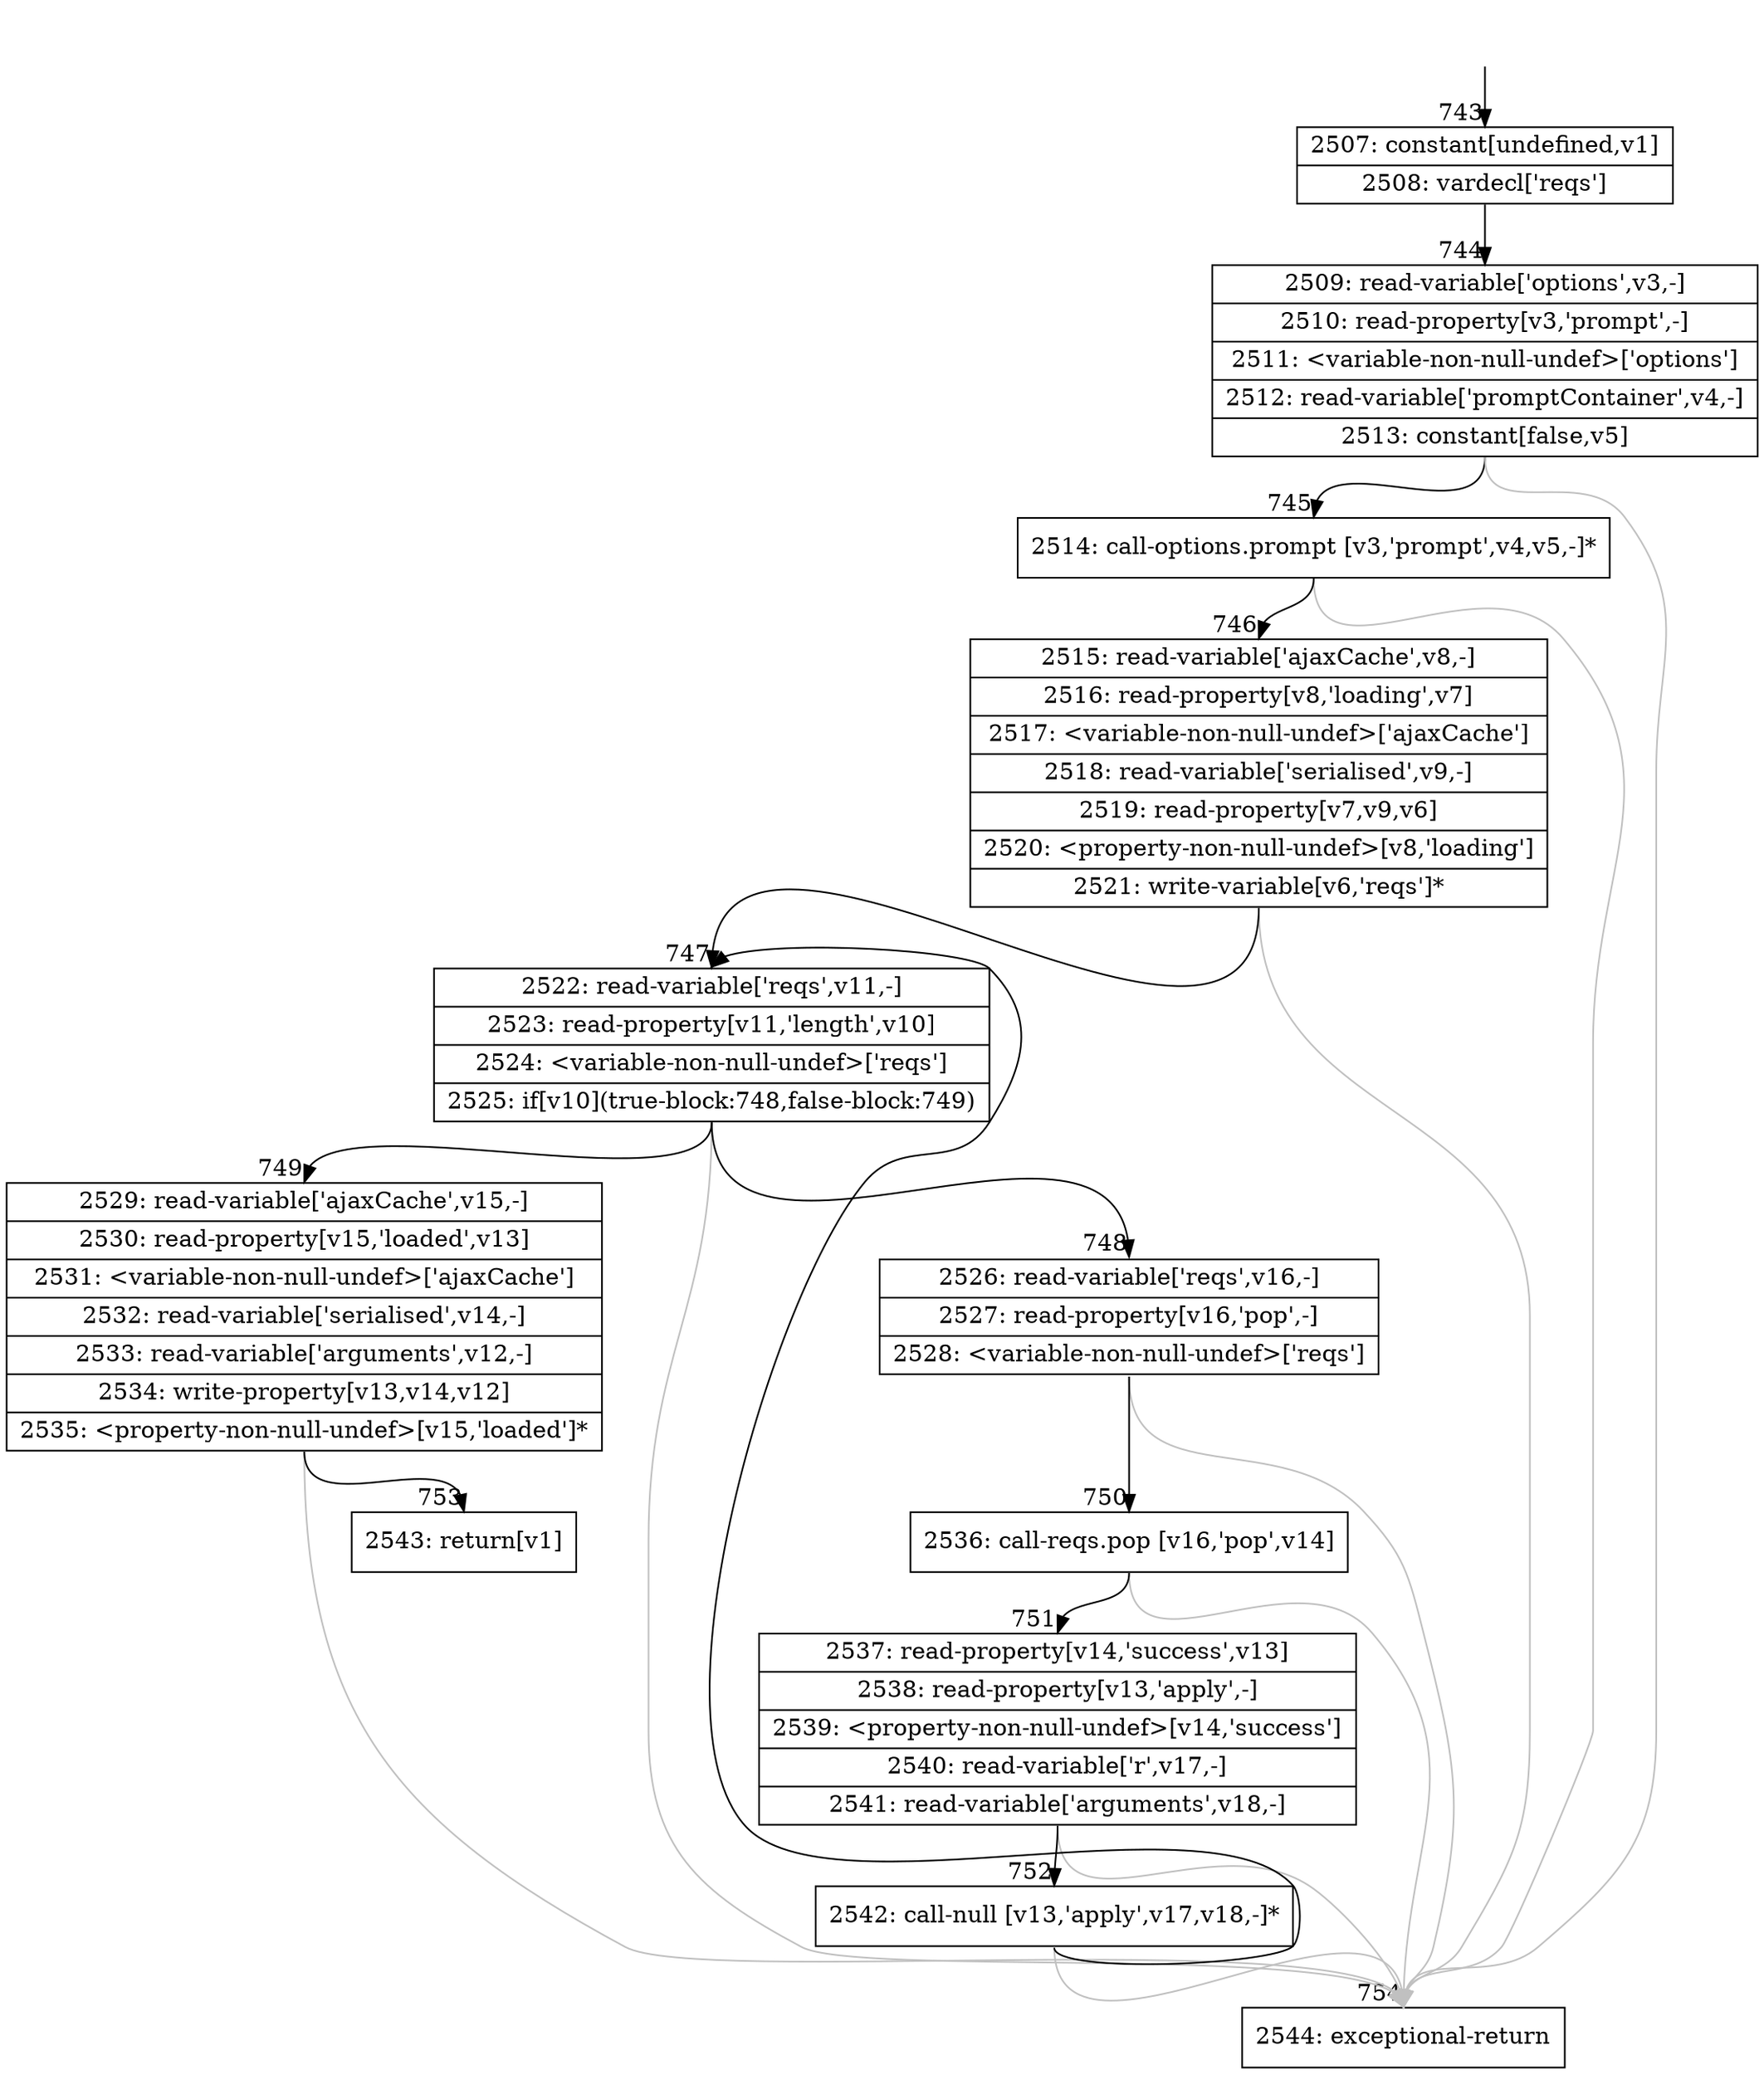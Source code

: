 digraph {
rankdir="TD"
BB_entry52[shape=none,label=""];
BB_entry52 -> BB743 [tailport=s, headport=n, headlabel="    743"]
BB743 [shape=record label="{2507: constant[undefined,v1]|2508: vardecl['reqs']}" ] 
BB743 -> BB744 [tailport=s, headport=n, headlabel="      744"]
BB744 [shape=record label="{2509: read-variable['options',v3,-]|2510: read-property[v3,'prompt',-]|2511: \<variable-non-null-undef\>['options']|2512: read-variable['promptContainer',v4,-]|2513: constant[false,v5]}" ] 
BB744 -> BB745 [tailport=s, headport=n, headlabel="      745"]
BB744 -> BB754 [tailport=s, headport=n, color=gray, headlabel="      754"]
BB745 [shape=record label="{2514: call-options.prompt [v3,'prompt',v4,v5,-]*}" ] 
BB745 -> BB746 [tailport=s, headport=n, headlabel="      746"]
BB745 -> BB754 [tailport=s, headport=n, color=gray]
BB746 [shape=record label="{2515: read-variable['ajaxCache',v8,-]|2516: read-property[v8,'loading',v7]|2517: \<variable-non-null-undef\>['ajaxCache']|2518: read-variable['serialised',v9,-]|2519: read-property[v7,v9,v6]|2520: \<property-non-null-undef\>[v8,'loading']|2521: write-variable[v6,'reqs']*}" ] 
BB746 -> BB747 [tailport=s, headport=n, headlabel="      747"]
BB746 -> BB754 [tailport=s, headport=n, color=gray]
BB747 [shape=record label="{2522: read-variable['reqs',v11,-]|2523: read-property[v11,'length',v10]|2524: \<variable-non-null-undef\>['reqs']|2525: if[v10](true-block:748,false-block:749)}" ] 
BB747 -> BB748 [tailport=s, headport=n, headlabel="      748"]
BB747 -> BB749 [tailport=s, headport=n, headlabel="      749"]
BB747 -> BB754 [tailport=s, headport=n, color=gray]
BB748 [shape=record label="{2526: read-variable['reqs',v16,-]|2527: read-property[v16,'pop',-]|2528: \<variable-non-null-undef\>['reqs']}" ] 
BB748 -> BB750 [tailport=s, headport=n, headlabel="      750"]
BB748 -> BB754 [tailport=s, headport=n, color=gray]
BB749 [shape=record label="{2529: read-variable['ajaxCache',v15,-]|2530: read-property[v15,'loaded',v13]|2531: \<variable-non-null-undef\>['ajaxCache']|2532: read-variable['serialised',v14,-]|2533: read-variable['arguments',v12,-]|2534: write-property[v13,v14,v12]|2535: \<property-non-null-undef\>[v15,'loaded']*}" ] 
BB749 -> BB753 [tailport=s, headport=n, headlabel="      753"]
BB749 -> BB754 [tailport=s, headport=n, color=gray]
BB750 [shape=record label="{2536: call-reqs.pop [v16,'pop',v14]}" ] 
BB750 -> BB751 [tailport=s, headport=n, headlabel="      751"]
BB750 -> BB754 [tailport=s, headport=n, color=gray]
BB751 [shape=record label="{2537: read-property[v14,'success',v13]|2538: read-property[v13,'apply',-]|2539: \<property-non-null-undef\>[v14,'success']|2540: read-variable['r',v17,-]|2541: read-variable['arguments',v18,-]}" ] 
BB751 -> BB752 [tailport=s, headport=n, headlabel="      752"]
BB751 -> BB754 [tailport=s, headport=n, color=gray]
BB752 [shape=record label="{2542: call-null [v13,'apply',v17,v18,-]*}" ] 
BB752 -> BB747 [tailport=s, headport=n]
BB752 -> BB754 [tailport=s, headport=n, color=gray]
BB753 [shape=record label="{2543: return[v1]}" ] 
BB754 [shape=record label="{2544: exceptional-return}" ] 
//#$~ 674
}
